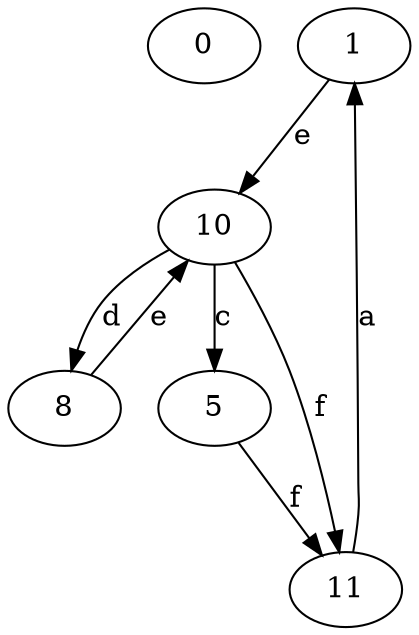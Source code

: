 strict digraph  {
0;
1;
5;
8;
10;
11;
1 -> 10  [label=e];
5 -> 11  [label=f];
8 -> 10  [label=e];
10 -> 5  [label=c];
10 -> 8  [label=d];
10 -> 11  [label=f];
11 -> 1  [label=a];
}
